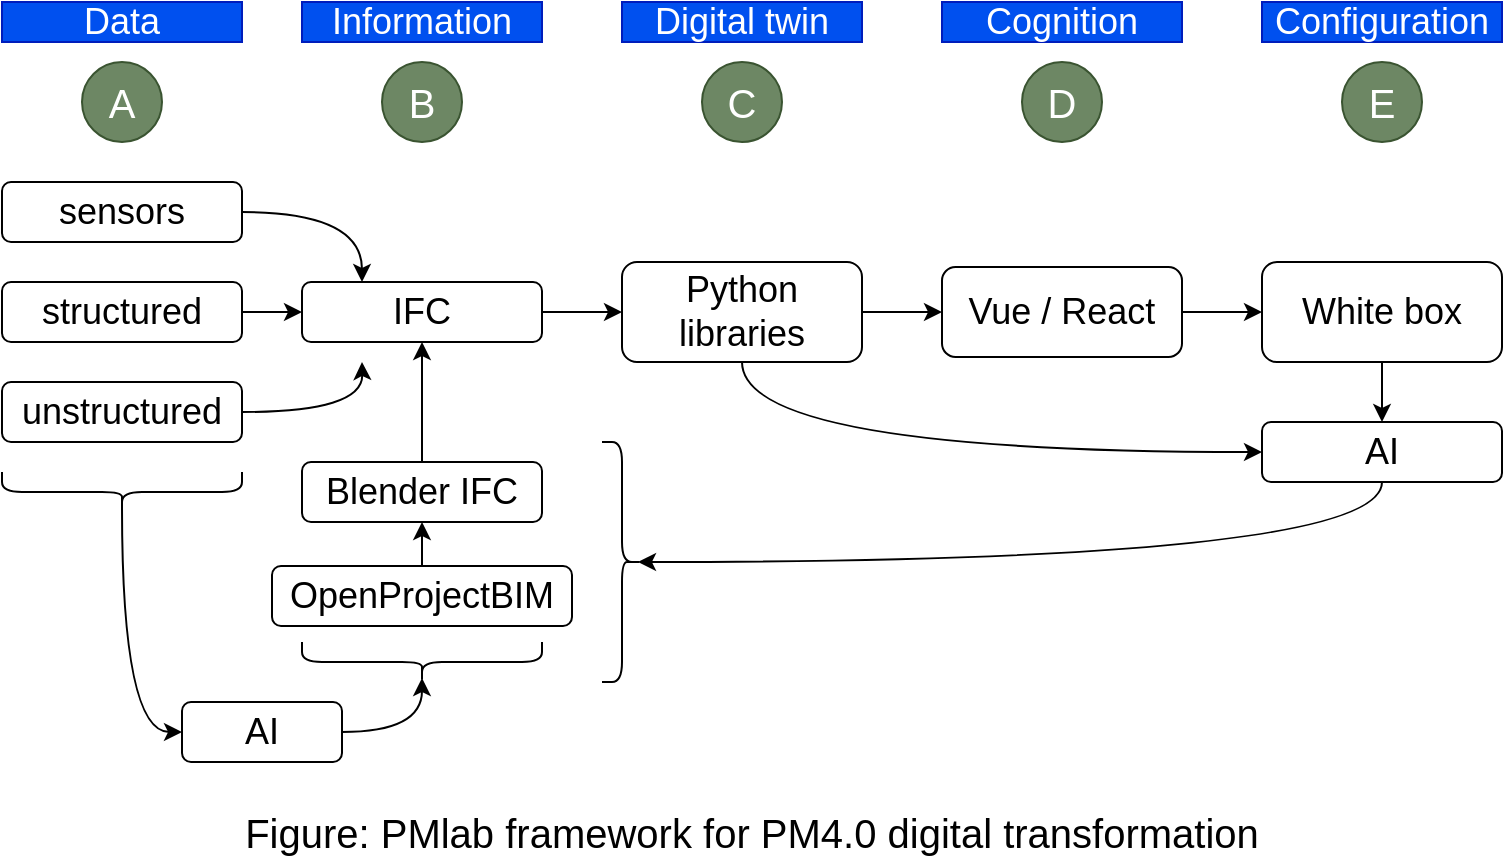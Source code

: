 <mxfile version="15.4.0" type="device"><diagram id="V9xf51xdAX7alPYc75KC" name="Page-1"><mxGraphModel dx="1102" dy="815" grid="1" gridSize="10" guides="1" tooltips="1" connect="1" arrows="1" fold="1" page="1" pageScale="1" pageWidth="827" pageHeight="583" math="0" shadow="0"><root><mxCell id="0"/><mxCell id="1" parent="0"/><mxCell id="2" value="Data" style="text;html=1;strokeColor=#001DBC;fillColor=#0050ef;align=center;verticalAlign=middle;whiteSpace=wrap;rounded=0;fontSize=18;fontColor=#ffffff;" parent="1" vertex="1"><mxGeometry x="10" y="20" width="120" height="20" as="geometry"/></mxCell><mxCell id="3" value="Information" style="text;html=1;strokeColor=#001DBC;fillColor=#0050ef;align=center;verticalAlign=middle;whiteSpace=wrap;rounded=0;fontSize=18;fontColor=#ffffff;" parent="1" vertex="1"><mxGeometry x="160" y="20" width="120" height="20" as="geometry"/></mxCell><mxCell id="4" value="Digital twin" style="text;html=1;strokeColor=#001DBC;fillColor=#0050ef;align=center;verticalAlign=middle;whiteSpace=wrap;rounded=0;fontSize=18;fontColor=#ffffff;" parent="1" vertex="1"><mxGeometry x="320" y="20" width="120" height="20" as="geometry"/></mxCell><mxCell id="5" value="Cognition" style="text;html=1;strokeColor=#001DBC;fillColor=#0050ef;align=center;verticalAlign=middle;whiteSpace=wrap;rounded=0;fontSize=18;fontColor=#ffffff;" parent="1" vertex="1"><mxGeometry x="480" y="20" width="120" height="20" as="geometry"/></mxCell><mxCell id="6" value="Configuration" style="text;html=1;strokeColor=#001DBC;fillColor=#0050ef;align=center;verticalAlign=middle;whiteSpace=wrap;rounded=0;fontSize=18;fontColor=#ffffff;" parent="1" vertex="1"><mxGeometry x="640" y="20" width="120" height="20" as="geometry"/></mxCell><mxCell id="13" style="edgeStyle=orthogonalEdgeStyle;curved=1;rounded=0;orthogonalLoop=1;jettySize=auto;html=1;exitX=1;exitY=0.5;exitDx=0;exitDy=0;entryX=0.25;entryY=0;entryDx=0;entryDy=0;fontSize=18;" parent="1" source="7" target="12" edge="1"><mxGeometry relative="1" as="geometry"/></mxCell><mxCell id="7" value="sensors" style="rounded=1;whiteSpace=wrap;html=1;fontSize=18;" parent="1" vertex="1"><mxGeometry x="10" y="110" width="120" height="30" as="geometry"/></mxCell><mxCell id="14" style="edgeStyle=orthogonalEdgeStyle;curved=1;rounded=0;orthogonalLoop=1;jettySize=auto;html=1;exitX=1;exitY=0.5;exitDx=0;exitDy=0;entryX=0;entryY=0.5;entryDx=0;entryDy=0;fontSize=18;" parent="1" source="8" target="12" edge="1"><mxGeometry relative="1" as="geometry"/></mxCell><mxCell id="8" value="structured" style="rounded=1;whiteSpace=wrap;html=1;fontSize=18;" parent="1" vertex="1"><mxGeometry x="10" y="160" width="120" height="30" as="geometry"/></mxCell><mxCell id="15" style="edgeStyle=orthogonalEdgeStyle;curved=1;rounded=0;orthogonalLoop=1;jettySize=auto;html=1;exitX=1;exitY=0.5;exitDx=0;exitDy=0;fontSize=18;" parent="1" source="10" edge="1"><mxGeometry relative="1" as="geometry"><mxPoint x="190" y="200" as="targetPoint"/></mxGeometry></mxCell><mxCell id="30" style="edgeStyle=orthogonalEdgeStyle;curved=1;rounded=0;orthogonalLoop=1;jettySize=auto;html=1;exitX=0.1;exitY=0.5;exitDx=0;exitDy=0;entryX=0;entryY=0.5;entryDx=0;entryDy=0;fontSize=18;exitPerimeter=0;" parent="1" source="33" target="29" edge="1"><mxGeometry relative="1" as="geometry"/></mxCell><mxCell id="10" value="unstructured" style="rounded=1;whiteSpace=wrap;html=1;fontSize=18;" parent="1" vertex="1"><mxGeometry x="10" y="210" width="120" height="30" as="geometry"/></mxCell><mxCell id="21" style="edgeStyle=orthogonalEdgeStyle;curved=1;rounded=0;orthogonalLoop=1;jettySize=auto;html=1;exitX=1;exitY=0.5;exitDx=0;exitDy=0;fontSize=18;" parent="1" source="12" target="20" edge="1"><mxGeometry relative="1" as="geometry"/></mxCell><mxCell id="12" value="IFC" style="rounded=1;whiteSpace=wrap;html=1;fontSize=18;" parent="1" vertex="1"><mxGeometry x="160" y="160" width="120" height="30" as="geometry"/></mxCell><mxCell id="19" style="edgeStyle=orthogonalEdgeStyle;curved=1;rounded=0;orthogonalLoop=1;jettySize=auto;html=1;exitX=0.5;exitY=0;exitDx=0;exitDy=0;entryX=0.5;entryY=1;entryDx=0;entryDy=0;fontSize=18;" parent="1" source="16" target="12" edge="1"><mxGeometry relative="1" as="geometry"/></mxCell><mxCell id="16" value="Blender IFC" style="rounded=1;whiteSpace=wrap;html=1;fontSize=18;" parent="1" vertex="1"><mxGeometry x="160" y="250" width="120" height="30" as="geometry"/></mxCell><mxCell id="18" style="edgeStyle=orthogonalEdgeStyle;curved=1;rounded=0;orthogonalLoop=1;jettySize=auto;html=1;exitX=0.5;exitY=0;exitDx=0;exitDy=0;entryX=0.5;entryY=1;entryDx=0;entryDy=0;fontSize=18;" parent="1" source="17" target="16" edge="1"><mxGeometry relative="1" as="geometry"/></mxCell><mxCell id="17" value="OpenProjectBIM" style="rounded=1;whiteSpace=wrap;html=1;fontSize=18;" parent="1" vertex="1"><mxGeometry x="145" y="302" width="150" height="30" as="geometry"/></mxCell><mxCell id="23" value="" style="edgeStyle=orthogonalEdgeStyle;curved=1;rounded=0;orthogonalLoop=1;jettySize=auto;html=1;fontSize=18;" parent="1" source="20" target="22" edge="1"><mxGeometry relative="1" as="geometry"/></mxCell><mxCell id="27" style="edgeStyle=orthogonalEdgeStyle;curved=1;rounded=0;orthogonalLoop=1;jettySize=auto;html=1;exitX=0.5;exitY=1;exitDx=0;exitDy=0;entryX=0;entryY=0.5;entryDx=0;entryDy=0;fontSize=18;" parent="1" source="20" target="26" edge="1"><mxGeometry relative="1" as="geometry"/></mxCell><mxCell id="20" value="Python libraries" style="rounded=1;whiteSpace=wrap;html=1;fontSize=18;" parent="1" vertex="1"><mxGeometry x="320" y="150" width="120" height="50" as="geometry"/></mxCell><mxCell id="25" style="edgeStyle=orthogonalEdgeStyle;curved=1;rounded=0;orthogonalLoop=1;jettySize=auto;html=1;exitX=1;exitY=0.5;exitDx=0;exitDy=0;fontSize=18;" parent="1" source="22" target="24" edge="1"><mxGeometry relative="1" as="geometry"/></mxCell><mxCell id="22" value="Vue / React" style="whiteSpace=wrap;html=1;rounded=1;fontSize=18;" parent="1" vertex="1"><mxGeometry x="480" y="152.5" width="120" height="45" as="geometry"/></mxCell><mxCell id="28" style="edgeStyle=orthogonalEdgeStyle;curved=1;rounded=0;orthogonalLoop=1;jettySize=auto;html=1;exitX=0.5;exitY=1;exitDx=0;exitDy=0;entryX=0.5;entryY=0;entryDx=0;entryDy=0;fontSize=18;" parent="1" source="24" target="26" edge="1"><mxGeometry relative="1" as="geometry"/></mxCell><mxCell id="24" value="White box" style="whiteSpace=wrap;html=1;rounded=1;fontSize=18;" parent="1" vertex="1"><mxGeometry x="640" y="150" width="120" height="50" as="geometry"/></mxCell><mxCell id="35" style="edgeStyle=orthogonalEdgeStyle;curved=1;rounded=0;orthogonalLoop=1;jettySize=auto;html=1;exitX=0.5;exitY=1;exitDx=0;exitDy=0;entryX=0.1;entryY=0.5;entryDx=0;entryDy=0;entryPerimeter=0;fontSize=18;" parent="1" source="26" target="34" edge="1"><mxGeometry relative="1" as="geometry"/></mxCell><mxCell id="26" value="AI" style="whiteSpace=wrap;html=1;rounded=1;fontSize=18;" parent="1" vertex="1"><mxGeometry x="640" y="230" width="120" height="30" as="geometry"/></mxCell><mxCell id="32" style="edgeStyle=orthogonalEdgeStyle;curved=1;rounded=0;orthogonalLoop=1;jettySize=auto;html=1;exitX=1;exitY=0.5;exitDx=0;exitDy=0;entryX=0.1;entryY=0.5;entryDx=0;entryDy=0;entryPerimeter=0;fontSize=18;" parent="1" source="29" target="31" edge="1"><mxGeometry relative="1" as="geometry"/></mxCell><mxCell id="29" value="AI" style="whiteSpace=wrap;html=1;rounded=1;fontSize=18;" parent="1" vertex="1"><mxGeometry x="100" y="370" width="80" height="30" as="geometry"/></mxCell><mxCell id="31" value="" style="shape=curlyBracket;whiteSpace=wrap;html=1;rounded=1;flipH=1;fontSize=18;rotation=90;" parent="1" vertex="1"><mxGeometry x="210" y="290" width="20" height="120" as="geometry"/></mxCell><mxCell id="33" value="" style="shape=curlyBracket;whiteSpace=wrap;html=1;rounded=1;flipH=1;fontSize=18;rotation=90;" parent="1" vertex="1"><mxGeometry x="60" y="205" width="20" height="120" as="geometry"/></mxCell><mxCell id="34" value="" style="shape=curlyBracket;whiteSpace=wrap;html=1;rounded=1;flipH=1;fontSize=18;rotation=0;" parent="1" vertex="1"><mxGeometry x="310" y="240" width="20" height="120" as="geometry"/></mxCell><mxCell id="jFYiT-qg8fgPesEaF49U-35" value="A" style="ellipse;whiteSpace=wrap;html=1;aspect=fixed;fontSize=20;fillColor=#6d8764;strokeColor=#3A5431;fontColor=#ffffff;" vertex="1" parent="1"><mxGeometry x="50" y="50" width="40" height="40" as="geometry"/></mxCell><mxCell id="jFYiT-qg8fgPesEaF49U-36" value="B" style="ellipse;whiteSpace=wrap;html=1;aspect=fixed;fontSize=20;fillColor=#6d8764;strokeColor=#3A5431;fontColor=#ffffff;" vertex="1" parent="1"><mxGeometry x="200" y="50" width="40" height="40" as="geometry"/></mxCell><mxCell id="jFYiT-qg8fgPesEaF49U-37" value="C" style="ellipse;whiteSpace=wrap;html=1;aspect=fixed;fontSize=20;fillColor=#6d8764;strokeColor=#3A5431;fontColor=#ffffff;" vertex="1" parent="1"><mxGeometry x="360" y="50" width="40" height="40" as="geometry"/></mxCell><mxCell id="jFYiT-qg8fgPesEaF49U-38" value="D" style="ellipse;whiteSpace=wrap;html=1;aspect=fixed;fontSize=20;fillColor=#6d8764;strokeColor=#3A5431;fontColor=#ffffff;" vertex="1" parent="1"><mxGeometry x="520" y="50" width="40" height="40" as="geometry"/></mxCell><mxCell id="jFYiT-qg8fgPesEaF49U-39" value="E" style="ellipse;whiteSpace=wrap;html=1;aspect=fixed;fontSize=20;fillColor=#6d8764;strokeColor=#3A5431;fontColor=#ffffff;" vertex="1" parent="1"><mxGeometry x="680" y="50" width="40" height="40" as="geometry"/></mxCell><mxCell id="jFYiT-qg8fgPesEaF49U-40" value="Figure: PMlab framework for PM4.0 digital transformation" style="text;html=1;strokeColor=none;fillColor=none;align=center;verticalAlign=middle;whiteSpace=wrap;rounded=0;fontSize=20;" vertex="1" parent="1"><mxGeometry x="10" y="420" width="750" height="30" as="geometry"/></mxCell></root></mxGraphModel></diagram></mxfile>